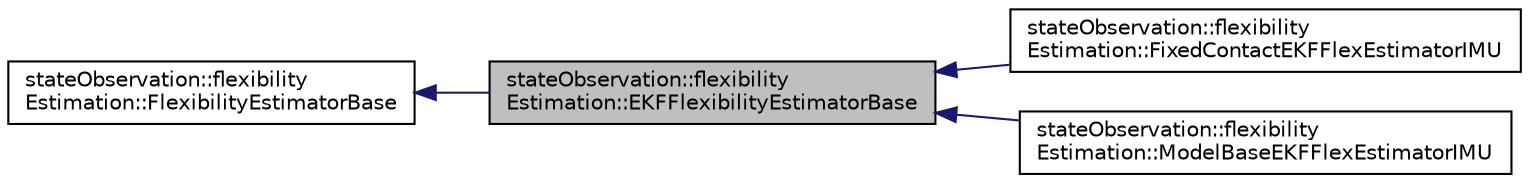 digraph "stateObservation::flexibilityEstimation::EKFFlexibilityEstimatorBase"
{
 // LATEX_PDF_SIZE
  edge [fontname="Helvetica",fontsize="10",labelfontname="Helvetica",labelfontsize="10"];
  node [fontname="Helvetica",fontsize="10",shape=record];
  rankdir="LR";
  Node1 [label="stateObservation::flexibility\lEstimation::EKFFlexibilityEstimatorBase",height=0.2,width=0.4,color="black", fillcolor="grey75", style="filled", fontcolor="black",tooltip="This class is the base class of the flexibility estimators that use an extended Kalman Filter...."];
  Node2 -> Node1 [dir="back",color="midnightblue",fontsize="10",style="solid",fontname="Helvetica"];
  Node2 [label="stateObservation::flexibility\lEstimation::FlexibilityEstimatorBase",height=0.2,width=0.4,color="black", fillcolor="white", style="filled",URL="$classstateObservation_1_1flexibilityEstimation_1_1FlexibilityEstimatorBase.html",tooltip="This class is the base class of the flexibility estimators."];
  Node1 -> Node3 [dir="back",color="midnightblue",fontsize="10",style="solid",fontname="Helvetica"];
  Node3 [label="stateObservation::flexibility\lEstimation::FixedContactEKFFlexEstimatorIMU",height=0.2,width=0.4,color="black", fillcolor="white", style="filled",URL="$classstateObservation_1_1flexibilityEstimation_1_1FixedContactEKFFlexEstimatorIMU.html",tooltip="This class implements the flexibility estimation of a robot with the hypothesis that the contact posi..."];
  Node1 -> Node4 [dir="back",color="midnightblue",fontsize="10",style="solid",fontname="Helvetica"];
  Node4 [label="stateObservation::flexibility\lEstimation::ModelBaseEKFFlexEstimatorIMU",height=0.2,width=0.4,color="black", fillcolor="white", style="filled",URL="$classstateObservation_1_1flexibilityEstimation_1_1ModelBaseEKFFlexEstimatorIMU.html",tooltip="This class implements the flexibility estimation of a robot with the hypothesis that the contact posi..."];
}
